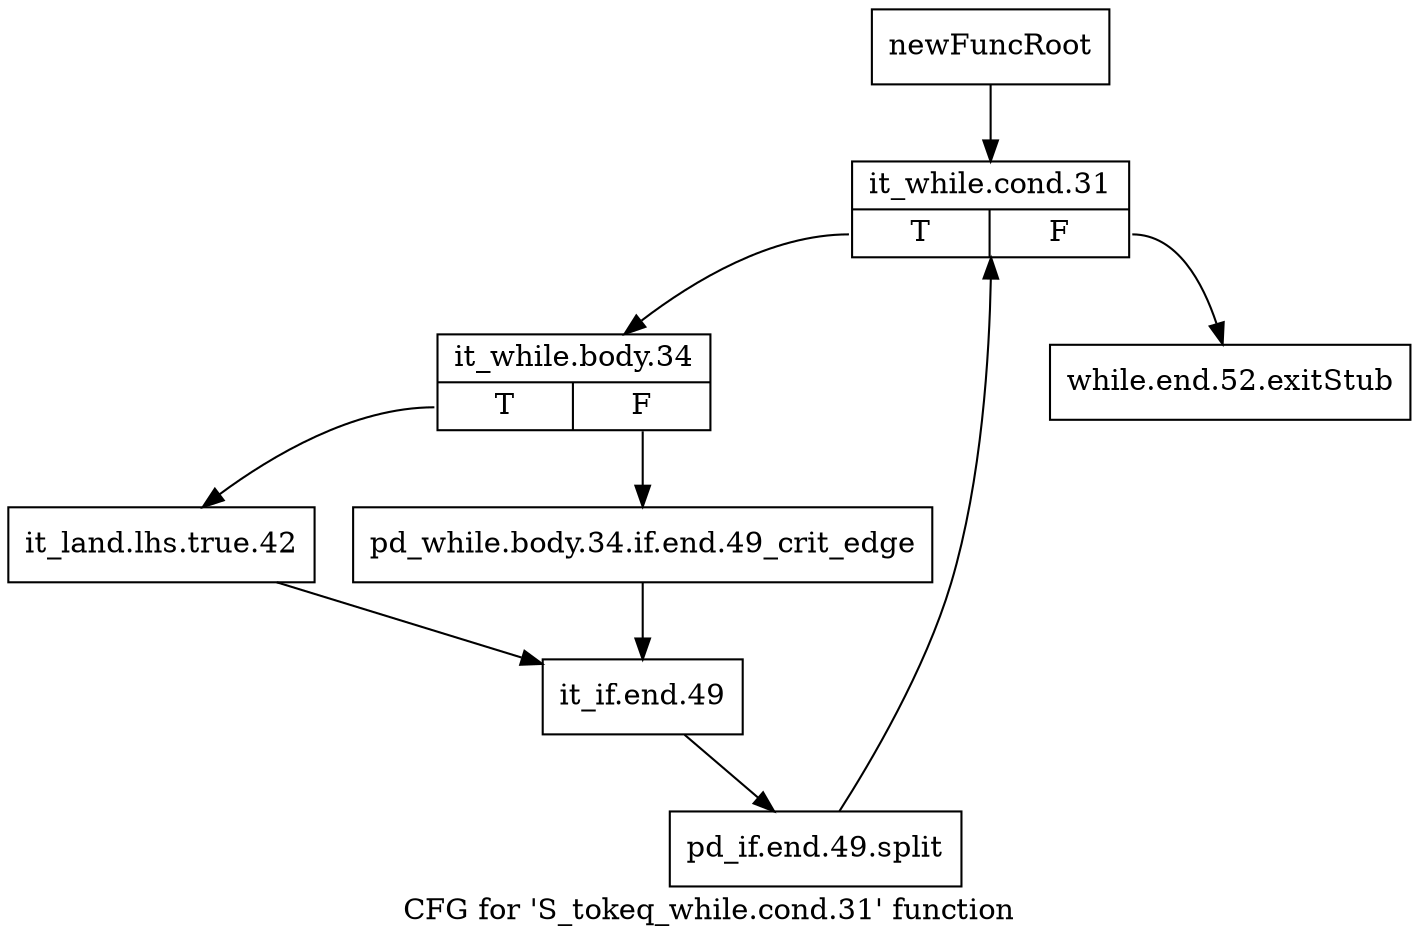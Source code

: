 digraph "CFG for 'S_tokeq_while.cond.31' function" {
	label="CFG for 'S_tokeq_while.cond.31' function";

	Node0x56a4b10 [shape=record,label="{newFuncRoot}"];
	Node0x56a4b10 -> Node0x56a4bb0;
	Node0x56a4b60 [shape=record,label="{while.end.52.exitStub}"];
	Node0x56a4bb0 [shape=record,label="{it_while.cond.31|{<s0>T|<s1>F}}"];
	Node0x56a4bb0:s0 -> Node0x56a4c00;
	Node0x56a4bb0:s1 -> Node0x56a4b60;
	Node0x56a4c00 [shape=record,label="{it_while.body.34|{<s0>T|<s1>F}}"];
	Node0x56a4c00:s0 -> Node0x56a4ca0;
	Node0x56a4c00:s1 -> Node0x56a4c50;
	Node0x56a4c50 [shape=record,label="{pd_while.body.34.if.end.49_crit_edge}"];
	Node0x56a4c50 -> Node0x56a4cf0;
	Node0x56a4ca0 [shape=record,label="{it_land.lhs.true.42}"];
	Node0x56a4ca0 -> Node0x56a4cf0;
	Node0x56a4cf0 [shape=record,label="{it_if.end.49}"];
	Node0x56a4cf0 -> Node0x6e82930;
	Node0x6e82930 [shape=record,label="{pd_if.end.49.split}"];
	Node0x6e82930 -> Node0x56a4bb0;
}
